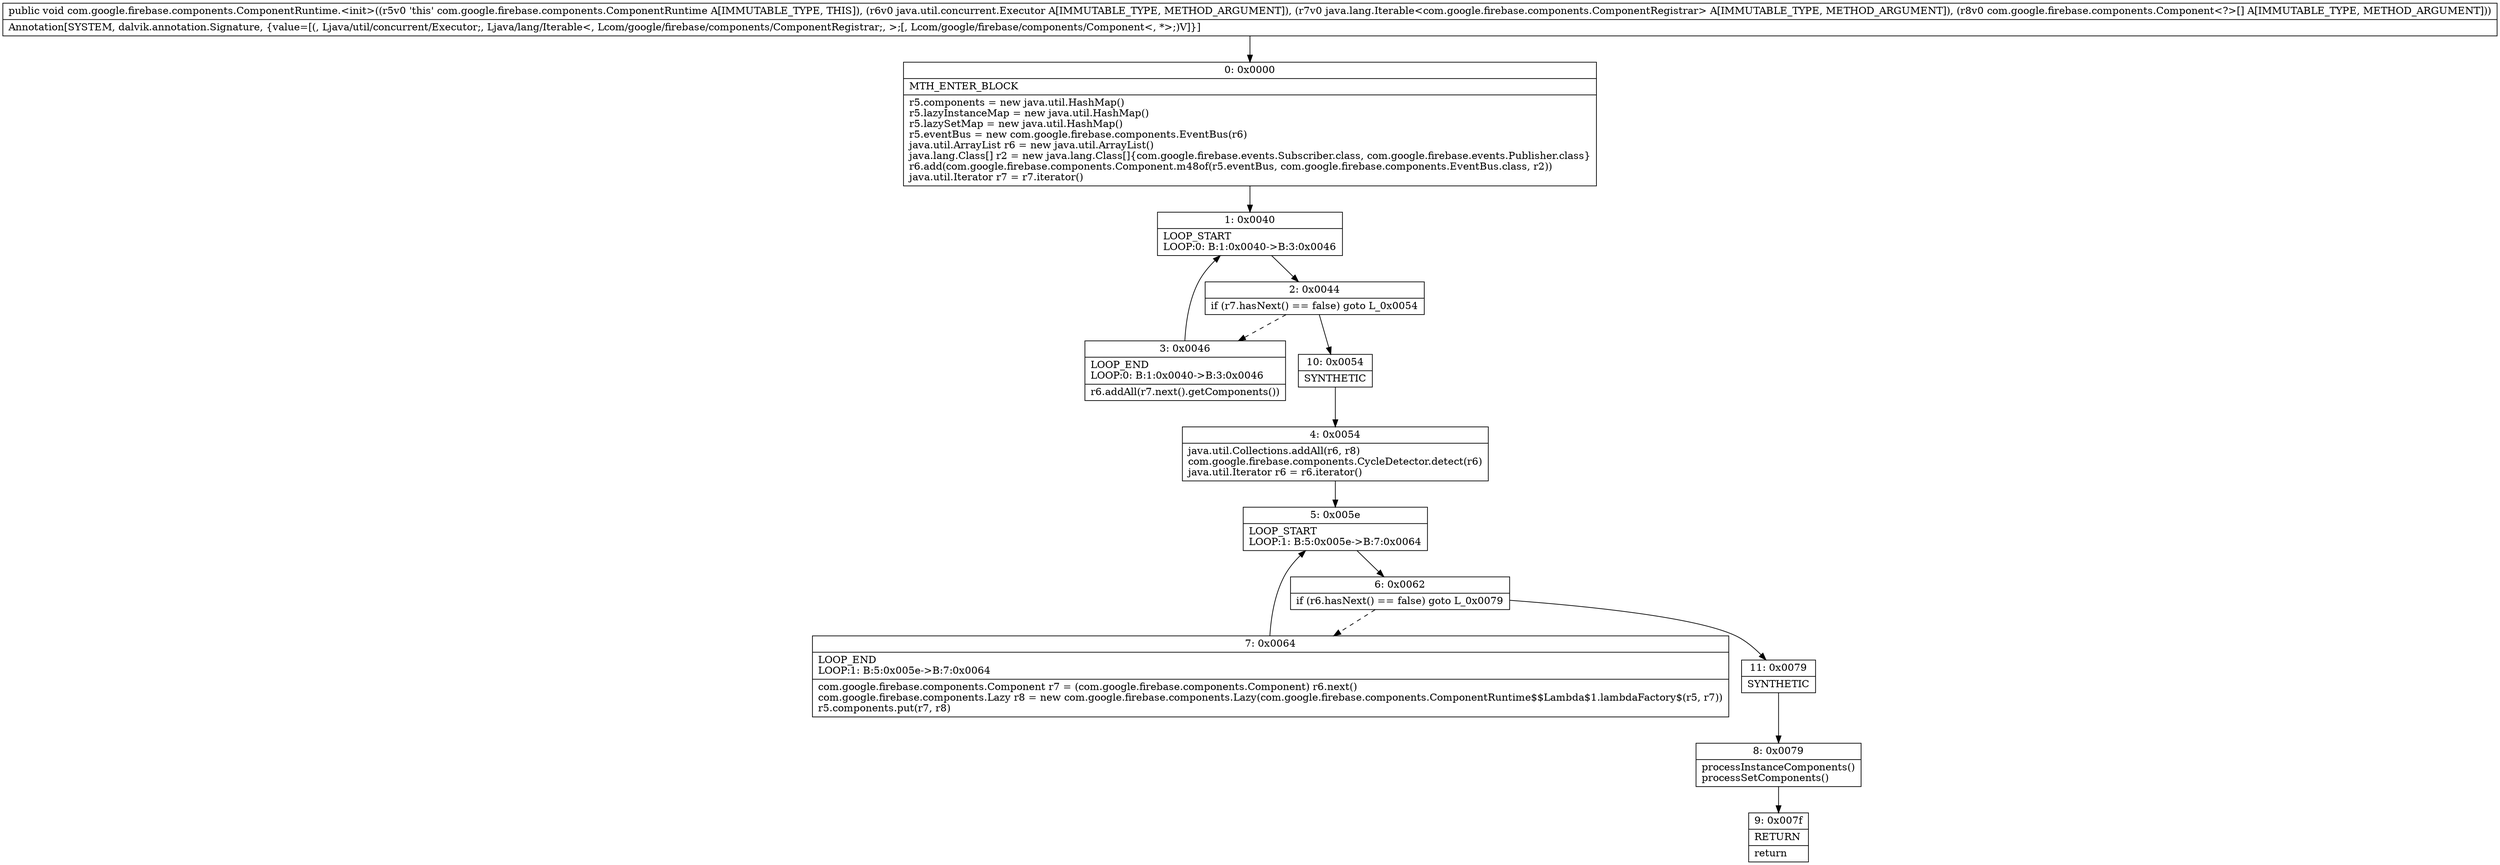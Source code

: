 digraph "CFG forcom.google.firebase.components.ComponentRuntime.\<init\>(Ljava\/util\/concurrent\/Executor;Ljava\/lang\/Iterable;[Lcom\/google\/firebase\/components\/Component;)V" {
Node_0 [shape=record,label="{0\:\ 0x0000|MTH_ENTER_BLOCK\l|r5.components = new java.util.HashMap()\lr5.lazyInstanceMap = new java.util.HashMap()\lr5.lazySetMap = new java.util.HashMap()\lr5.eventBus = new com.google.firebase.components.EventBus(r6)\ljava.util.ArrayList r6 = new java.util.ArrayList()\ljava.lang.Class[] r2 = new java.lang.Class[]\{com.google.firebase.events.Subscriber.class, com.google.firebase.events.Publisher.class\}\lr6.add(com.google.firebase.components.Component.m48of(r5.eventBus, com.google.firebase.components.EventBus.class, r2))\ljava.util.Iterator r7 = r7.iterator()\l}"];
Node_1 [shape=record,label="{1\:\ 0x0040|LOOP_START\lLOOP:0: B:1:0x0040\-\>B:3:0x0046\l}"];
Node_2 [shape=record,label="{2\:\ 0x0044|if (r7.hasNext() == false) goto L_0x0054\l}"];
Node_3 [shape=record,label="{3\:\ 0x0046|LOOP_END\lLOOP:0: B:1:0x0040\-\>B:3:0x0046\l|r6.addAll(r7.next().getComponents())\l}"];
Node_4 [shape=record,label="{4\:\ 0x0054|java.util.Collections.addAll(r6, r8)\lcom.google.firebase.components.CycleDetector.detect(r6)\ljava.util.Iterator r6 = r6.iterator()\l}"];
Node_5 [shape=record,label="{5\:\ 0x005e|LOOP_START\lLOOP:1: B:5:0x005e\-\>B:7:0x0064\l}"];
Node_6 [shape=record,label="{6\:\ 0x0062|if (r6.hasNext() == false) goto L_0x0079\l}"];
Node_7 [shape=record,label="{7\:\ 0x0064|LOOP_END\lLOOP:1: B:5:0x005e\-\>B:7:0x0064\l|com.google.firebase.components.Component r7 = (com.google.firebase.components.Component) r6.next()\lcom.google.firebase.components.Lazy r8 = new com.google.firebase.components.Lazy(com.google.firebase.components.ComponentRuntime$$Lambda$1.lambdaFactory$(r5, r7))\lr5.components.put(r7, r8)\l}"];
Node_8 [shape=record,label="{8\:\ 0x0079|processInstanceComponents()\lprocessSetComponents()\l}"];
Node_9 [shape=record,label="{9\:\ 0x007f|RETURN\l|return\l}"];
Node_10 [shape=record,label="{10\:\ 0x0054|SYNTHETIC\l}"];
Node_11 [shape=record,label="{11\:\ 0x0079|SYNTHETIC\l}"];
MethodNode[shape=record,label="{public void com.google.firebase.components.ComponentRuntime.\<init\>((r5v0 'this' com.google.firebase.components.ComponentRuntime A[IMMUTABLE_TYPE, THIS]), (r6v0 java.util.concurrent.Executor A[IMMUTABLE_TYPE, METHOD_ARGUMENT]), (r7v0 java.lang.Iterable\<com.google.firebase.components.ComponentRegistrar\> A[IMMUTABLE_TYPE, METHOD_ARGUMENT]), (r8v0 com.google.firebase.components.Component\<?\>[] A[IMMUTABLE_TYPE, METHOD_ARGUMENT]))  | Annotation[SYSTEM, dalvik.annotation.Signature, \{value=[(, Ljava\/util\/concurrent\/Executor;, Ljava\/lang\/Iterable\<, Lcom\/google\/firebase\/components\/ComponentRegistrar;, \>;[, Lcom\/google\/firebase\/components\/Component\<, *\>;)V]\}]\l}"];
MethodNode -> Node_0;
Node_0 -> Node_1;
Node_1 -> Node_2;
Node_2 -> Node_3[style=dashed];
Node_2 -> Node_10;
Node_3 -> Node_1;
Node_4 -> Node_5;
Node_5 -> Node_6;
Node_6 -> Node_7[style=dashed];
Node_6 -> Node_11;
Node_7 -> Node_5;
Node_8 -> Node_9;
Node_10 -> Node_4;
Node_11 -> Node_8;
}


